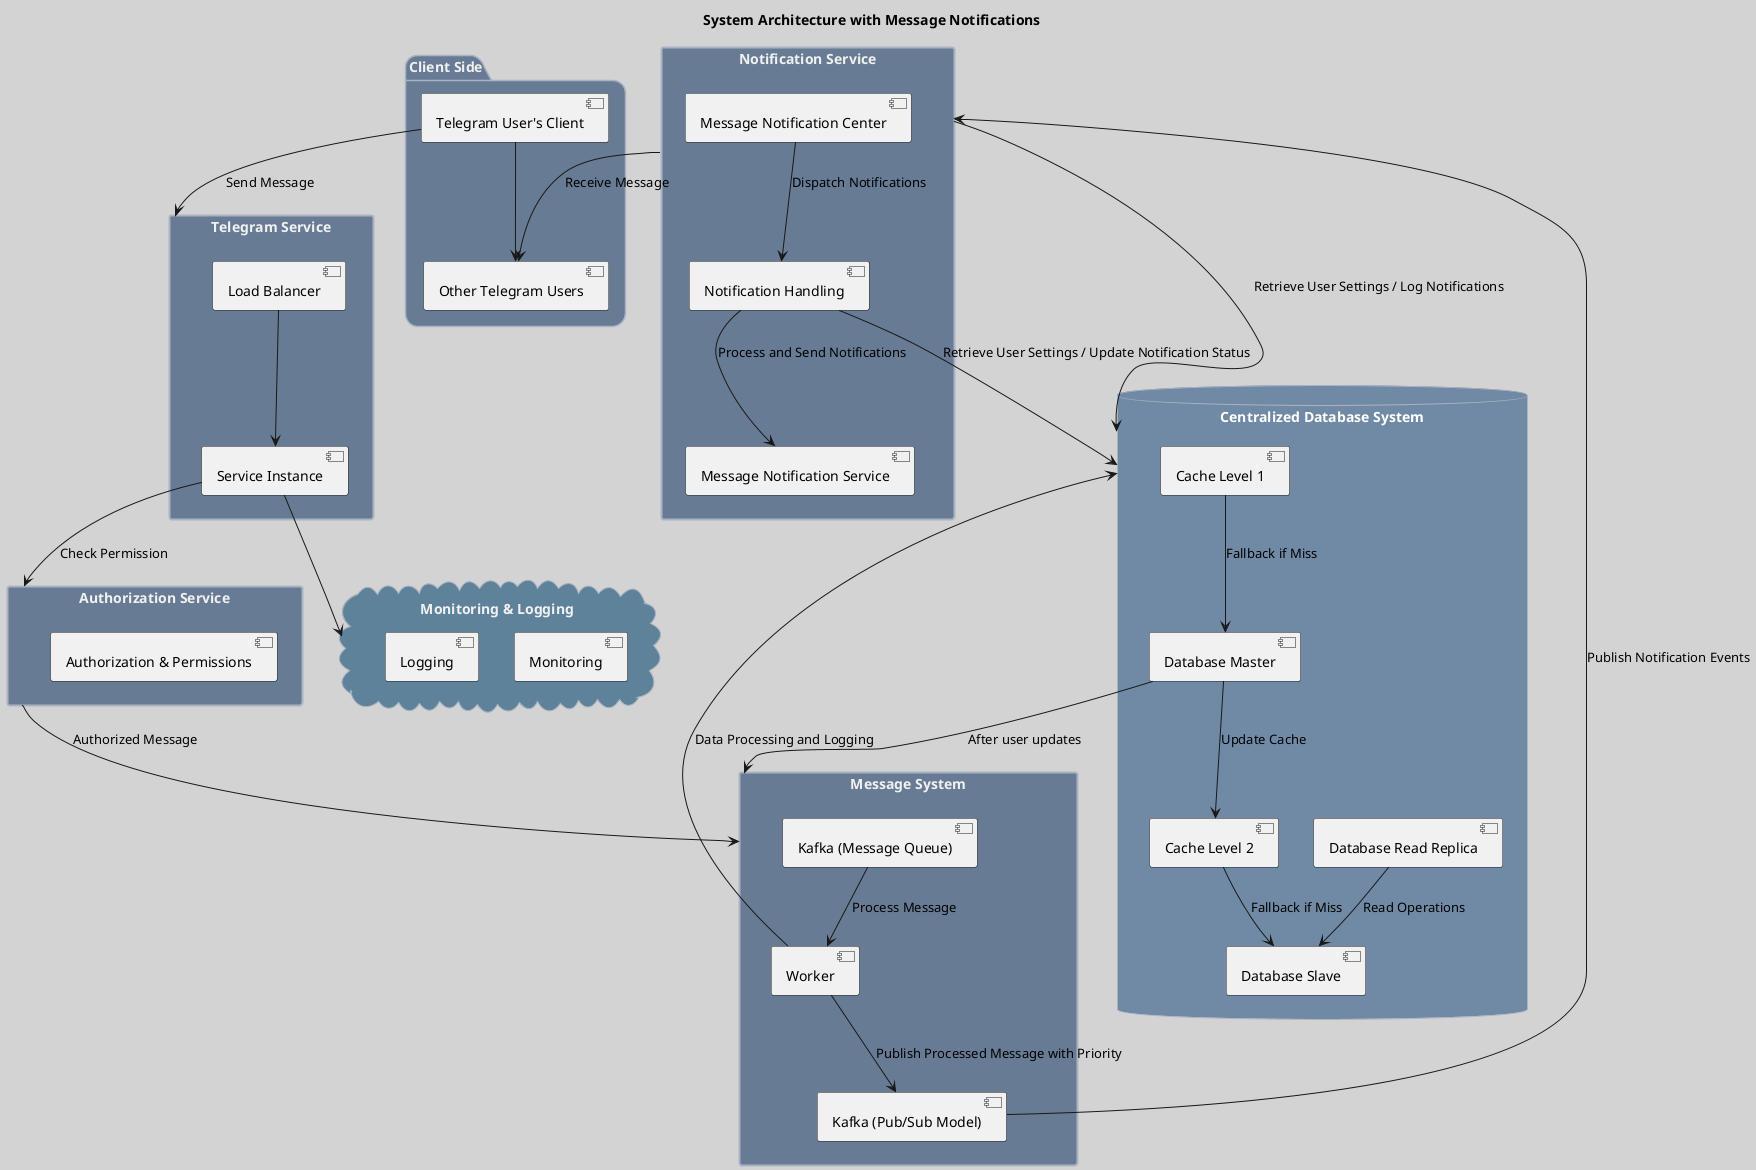 @startuml
title System Architecture with Message Notifications

' 设置浅灰色背景
skinparam backgroundColor #D3D3D3

' 关闭阴影
skinparam Shadowing false

' 设置矩形样式
skinparam rectangle {
  BackgroundColor #4F6377
  BorderColor #AAB3C2
  FontColor #F1F1F1
  BorderThickness 2
}

' 设置软件包样式
skinparam package {
  BackgroundColor #677B94
  BorderColor #AAB3C2
  FontColor #F1F1F1
  RoundCorner 25
}

' 设置云样式
skinparam cloud {
  BackgroundColor #5D8299
  BorderColor #AAB3C2
  FontColor #F1F1F1
  RoundCorner 30
}

' 设置数据库样式
skinparam database {
  BackgroundColor #708AA6
  BorderColor #AAB3C2
  FontColor #FFCC00 // 明亮的字体颜色
  RoundCorner 20
}

' 定义元素
package "Client Side" {
  [Telegram User's Client] -down-> [Other Telegram Users]
}

rectangle "Telegram Service" {
  [Load Balancer] 
  [Service Instance]
}

database "Centralized Database System" {
  [Database Master]
  [Database Read Replica] 
  [Cache Level 1] 
  [Cache Level 2] 
  [Database Slave]
}

rectangle "Message System" {
  [Kafka (Message Queue)]
  [Kafka (Pub/Sub Model)]
  [Worker]
}

rectangle "Notification Service" {
  [Notification Handling]
  [Message Notification Center]
  [Message Notification Service]
}

rectangle "Authorization Service" {
  [Authorization & Permissions]
}

cloud "Monitoring & Logging" {
  [Monitoring]
  [Logging]
}

' 定义连接
[Telegram User's Client] --> [Telegram Service] : Send Message
[Load Balancer] --> [Service Instance]
[Service Instance] --> [Authorization Service] : Check Permission
[Authorization Service] -down-> [Message System] : Authorized Message
[Cache Level 1] --> [Database Master] : Fallback if Miss
[Database Master] --> [Cache Level 2] : Update Cache
[Cache Level 2] --> [Database Slave] : Fallback if Miss
[Database Read Replica] --> [Database Slave] : Read Operations
[Database Master] --> [Message System] : After user updates
[Kafka (Message Queue)] --> [Worker] : Process Message
[Worker] --> [Kafka (Pub/Sub Model)] : Publish Processed Message with Priority
[Notification Service] --> [Other Telegram Users] : Receive Message
[Service Instance] --> [Monitoring & Logging]

' 消息系统与数据库系统的交互
[Worker] --> [Centralized Database System] : Data Processing and Logging
[Kafka (Pub/Sub Model)] --> [Notification Service] : Publish Notification Events
[Notification Service] --> [Centralized Database System] : Retrieve User Settings / Log Notifications
[Message Notification Center] --> [Notification Handling] : Dispatch Notifications
[Notification Handling] --> [Message Notification Service] : Process and Send Notifications
[Notification Handling] --> [Centralized Database System] : Retrieve User Settings / Update Notification Status

@enduml
